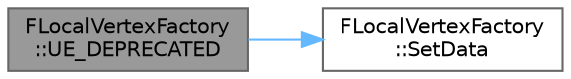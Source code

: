 digraph "FLocalVertexFactory::UE_DEPRECATED"
{
 // INTERACTIVE_SVG=YES
 // LATEX_PDF_SIZE
  bgcolor="transparent";
  edge [fontname=Helvetica,fontsize=10,labelfontname=Helvetica,labelfontsize=10];
  node [fontname=Helvetica,fontsize=10,shape=box,height=0.2,width=0.4];
  rankdir="LR";
  Node1 [id="Node000001",label="FLocalVertexFactory\l::UE_DEPRECATED",height=0.2,width=0.4,color="gray40", fillcolor="grey60", style="filled", fontcolor="black",tooltip=" "];
  Node1 -> Node2 [id="edge1_Node000001_Node000002",color="steelblue1",style="solid",tooltip=" "];
  Node2 [id="Node000002",label="FLocalVertexFactory\l::SetData",height=0.2,width=0.4,color="grey40", fillcolor="white", style="filled",URL="$db/d29/classFLocalVertexFactory.html#a4d9cae9f917b2d60ef39dcd40b8fbe24",tooltip="An implementation of the interface used by TSynchronizedResource to update the resource with new data..."];
}
